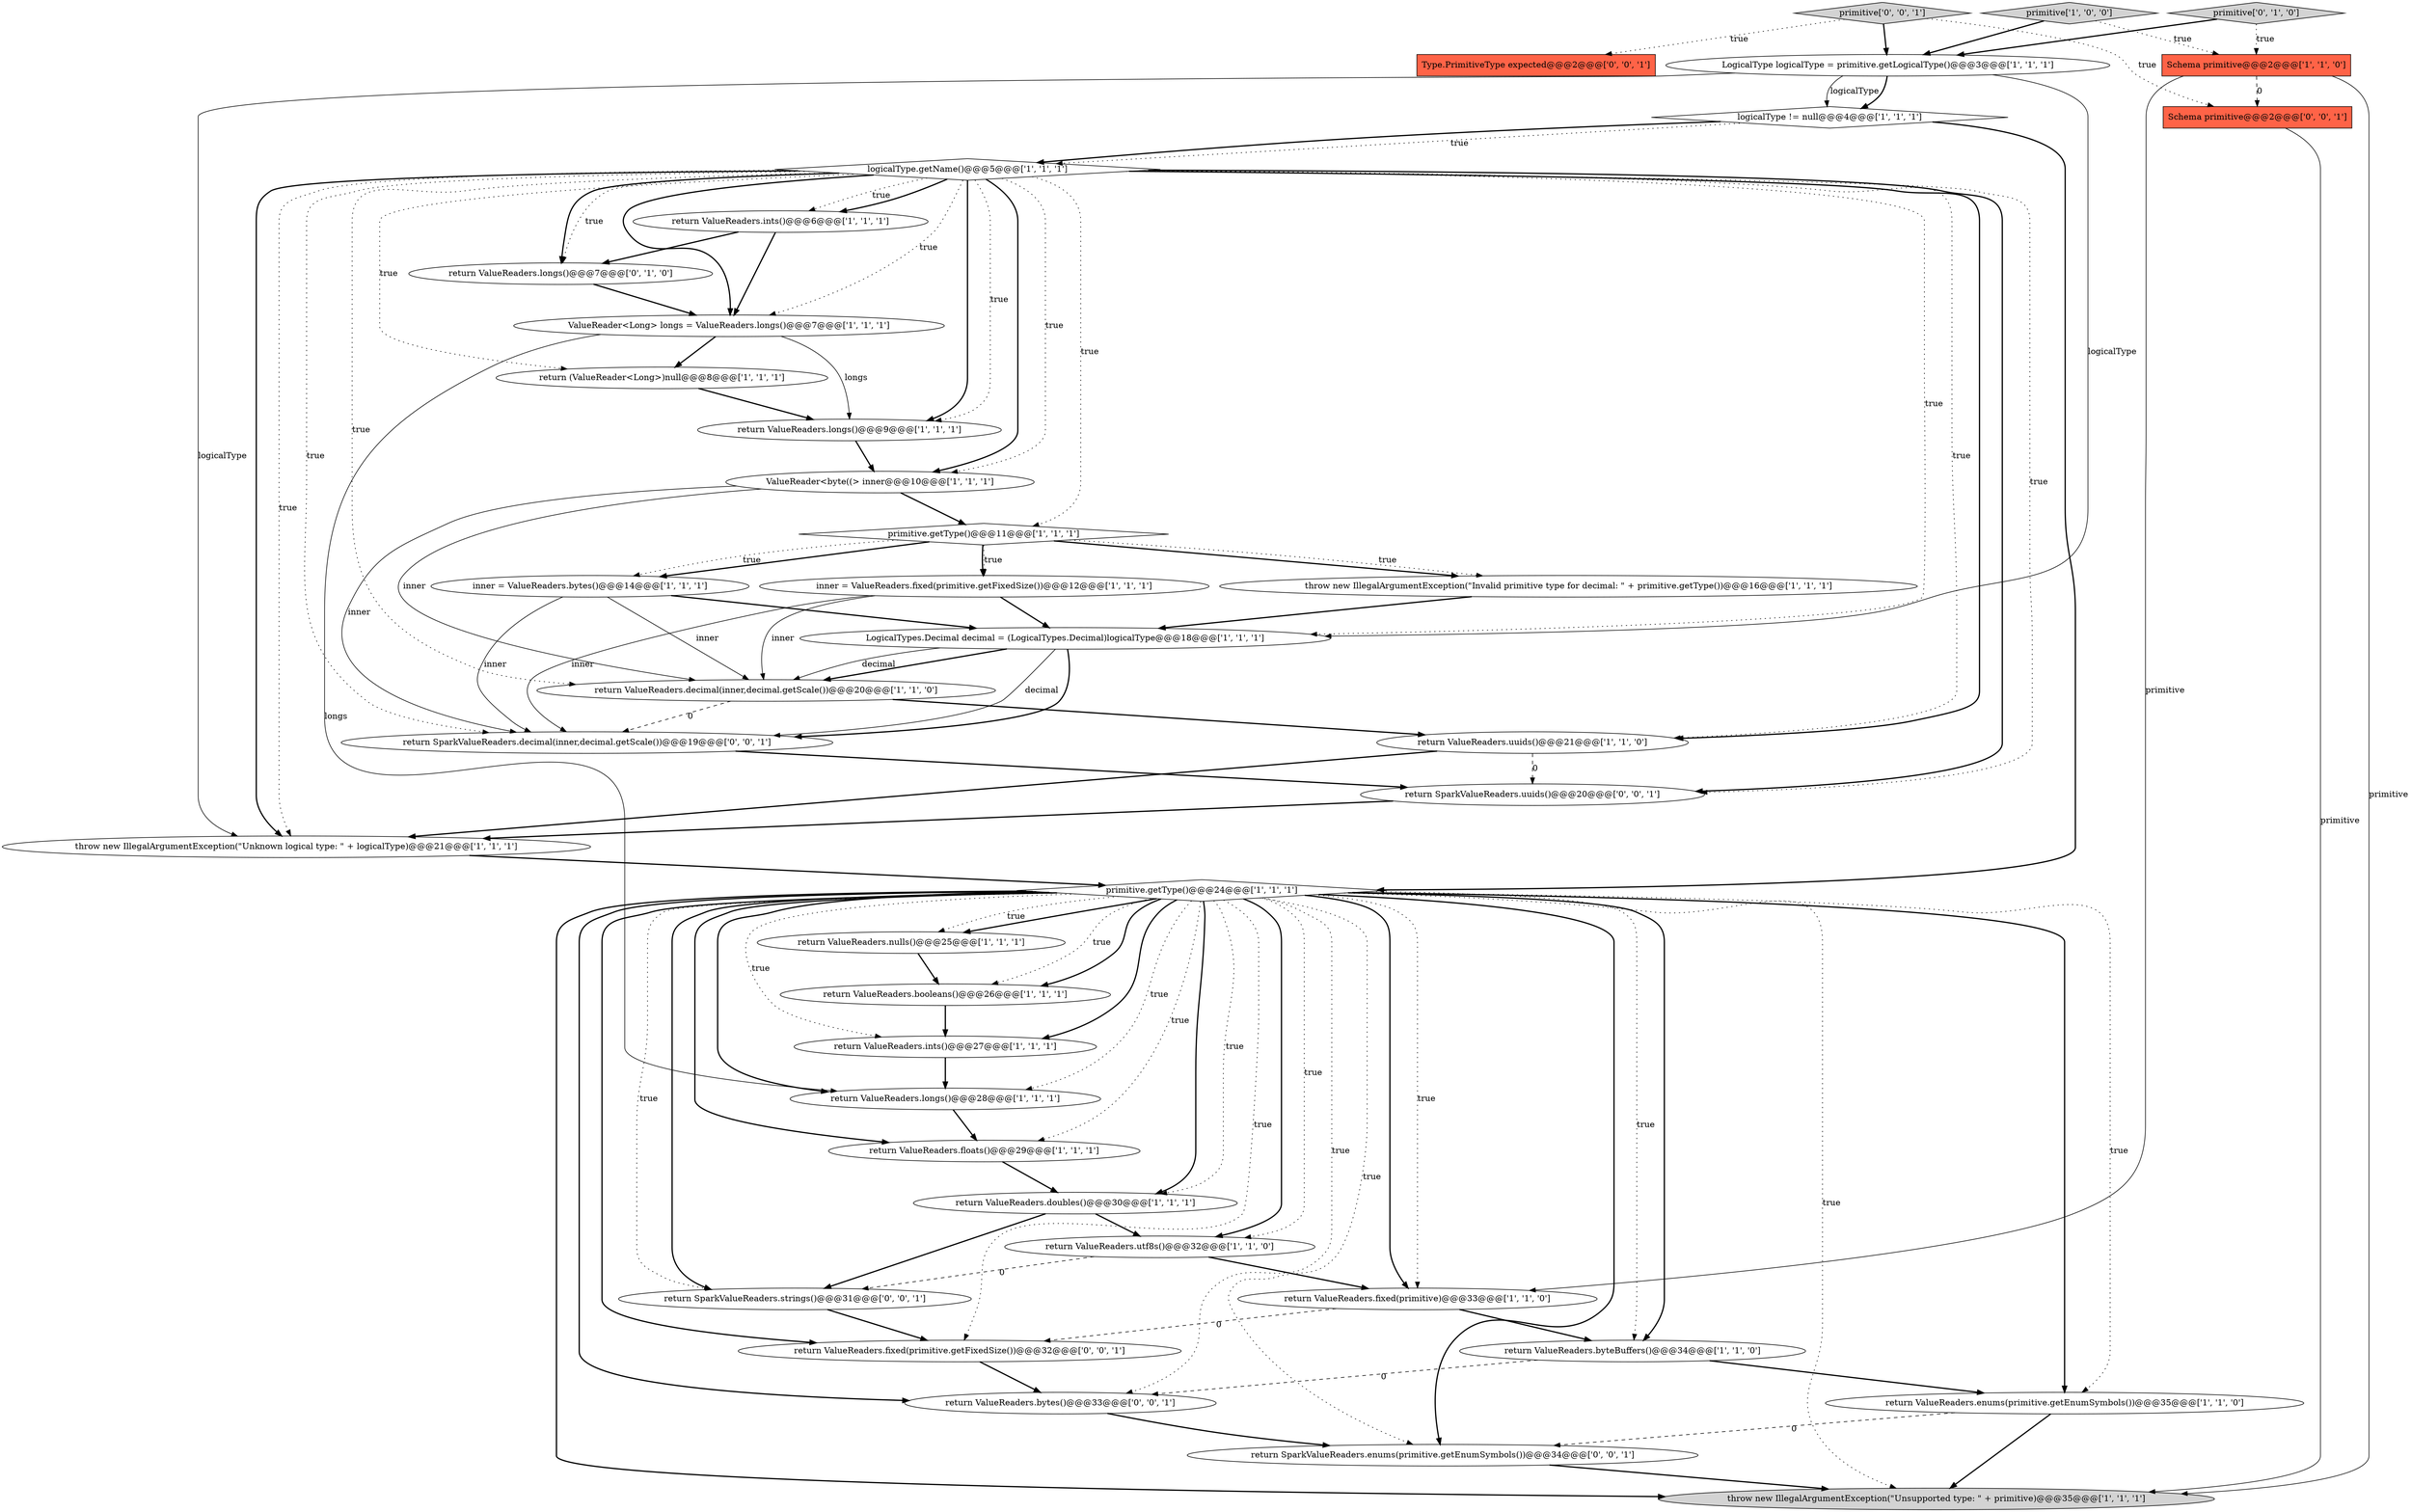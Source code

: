 digraph {
9 [style = filled, label = "return ValueReaders.byteBuffers()@@@34@@@['1', '1', '0']", fillcolor = white, shape = ellipse image = "AAA0AAABBB1BBB"];
0 [style = filled, label = "Schema primitive@@@2@@@['1', '1', '0']", fillcolor = tomato, shape = box image = "AAA0AAABBB1BBB"];
26 [style = filled, label = "LogicalTypes.Decimal decimal = (LogicalTypes.Decimal)logicalType@@@18@@@['1', '1', '1']", fillcolor = white, shape = ellipse image = "AAA0AAABBB1BBB"];
8 [style = filled, label = "return ValueReaders.longs()@@@28@@@['1', '1', '1']", fillcolor = white, shape = ellipse image = "AAA0AAABBB1BBB"];
10 [style = filled, label = "return ValueReaders.utf8s()@@@32@@@['1', '1', '0']", fillcolor = white, shape = ellipse image = "AAA0AAABBB1BBB"];
40 [style = filled, label = "Schema primitive@@@2@@@['0', '0', '1']", fillcolor = tomato, shape = box image = "AAA0AAABBB3BBB"];
39 [style = filled, label = "return SparkValueReaders.decimal(inner,decimal.getScale())@@@19@@@['0', '0', '1']", fillcolor = white, shape = ellipse image = "AAA0AAABBB3BBB"];
6 [style = filled, label = "ValueReader<Long> longs = ValueReaders.longs()@@@7@@@['1', '1', '1']", fillcolor = white, shape = ellipse image = "AAA0AAABBB1BBB"];
21 [style = filled, label = "return ValueReaders.enums(primitive.getEnumSymbols())@@@35@@@['1', '1', '0']", fillcolor = white, shape = ellipse image = "AAA0AAABBB1BBB"];
4 [style = filled, label = "ValueReader<byte((> inner@@@10@@@['1', '1', '1']", fillcolor = white, shape = ellipse image = "AAA0AAABBB1BBB"];
14 [style = filled, label = "inner = ValueReaders.fixed(primitive.getFixedSize())@@@12@@@['1', '1', '1']", fillcolor = white, shape = ellipse image = "AAA0AAABBB1BBB"];
5 [style = filled, label = "logicalType != null@@@4@@@['1', '1', '1']", fillcolor = white, shape = diamond image = "AAA0AAABBB1BBB"];
3 [style = filled, label = "return ValueReaders.doubles()@@@30@@@['1', '1', '1']", fillcolor = white, shape = ellipse image = "AAA0AAABBB1BBB"];
20 [style = filled, label = "primitive.getType()@@@11@@@['1', '1', '1']", fillcolor = white, shape = diamond image = "AAA0AAABBB1BBB"];
12 [style = filled, label = "return ValueReaders.longs()@@@9@@@['1', '1', '1']", fillcolor = white, shape = ellipse image = "AAA0AAABBB1BBB"];
23 [style = filled, label = "return ValueReaders.ints()@@@27@@@['1', '1', '1']", fillcolor = white, shape = ellipse image = "AAA0AAABBB1BBB"];
7 [style = filled, label = "throw new IllegalArgumentException(\"Invalid primitive type for decimal: \" + primitive.getType())@@@16@@@['1', '1', '1']", fillcolor = white, shape = ellipse image = "AAA0AAABBB1BBB"];
30 [style = filled, label = "primitive['0', '1', '0']", fillcolor = lightgray, shape = diamond image = "AAA0AAABBB2BBB"];
29 [style = filled, label = "return ValueReaders.fixed(primitive)@@@33@@@['1', '1', '0']", fillcolor = white, shape = ellipse image = "AAA0AAABBB1BBB"];
38 [style = filled, label = "primitive['0', '0', '1']", fillcolor = lightgray, shape = diamond image = "AAA0AAABBB3BBB"];
28 [style = filled, label = "throw new IllegalArgumentException(\"Unsupported type: \" + primitive)@@@35@@@['1', '1', '1']", fillcolor = lightgray, shape = ellipse image = "AAA0AAABBB1BBB"];
36 [style = filled, label = "return ValueReaders.fixed(primitive.getFixedSize())@@@32@@@['0', '0', '1']", fillcolor = white, shape = ellipse image = "AAA0AAABBB3BBB"];
25 [style = filled, label = "throw new IllegalArgumentException(\"Unknown logical type: \" + logicalType)@@@21@@@['1', '1', '1']", fillcolor = white, shape = ellipse image = "AAA0AAABBB1BBB"];
31 [style = filled, label = "return ValueReaders.longs()@@@7@@@['0', '1', '0']", fillcolor = white, shape = ellipse image = "AAA1AAABBB2BBB"];
32 [style = filled, label = "Type.PrimitiveType expected@@@2@@@['0', '0', '1']", fillcolor = tomato, shape = box image = "AAA0AAABBB3BBB"];
13 [style = filled, label = "return ValueReaders.decimal(inner,decimal.getScale())@@@20@@@['1', '1', '0']", fillcolor = white, shape = ellipse image = "AAA0AAABBB1BBB"];
34 [style = filled, label = "return SparkValueReaders.enums(primitive.getEnumSymbols())@@@34@@@['0', '0', '1']", fillcolor = white, shape = ellipse image = "AAA0AAABBB3BBB"];
18 [style = filled, label = "primitive.getType()@@@24@@@['1', '1', '1']", fillcolor = white, shape = diamond image = "AAA0AAABBB1BBB"];
15 [style = filled, label = "inner = ValueReaders.bytes()@@@14@@@['1', '1', '1']", fillcolor = white, shape = ellipse image = "AAA0AAABBB1BBB"];
1 [style = filled, label = "return (ValueReader<Long>)null@@@8@@@['1', '1', '1']", fillcolor = white, shape = ellipse image = "AAA0AAABBB1BBB"];
24 [style = filled, label = "return ValueReaders.booleans()@@@26@@@['1', '1', '1']", fillcolor = white, shape = ellipse image = "AAA0AAABBB1BBB"];
33 [style = filled, label = "return SparkValueReaders.uuids()@@@20@@@['0', '0', '1']", fillcolor = white, shape = ellipse image = "AAA0AAABBB3BBB"];
11 [style = filled, label = "return ValueReaders.ints()@@@6@@@['1', '1', '1']", fillcolor = white, shape = ellipse image = "AAA0AAABBB1BBB"];
37 [style = filled, label = "return SparkValueReaders.strings()@@@31@@@['0', '0', '1']", fillcolor = white, shape = ellipse image = "AAA0AAABBB3BBB"];
22 [style = filled, label = "LogicalType logicalType = primitive.getLogicalType()@@@3@@@['1', '1', '1']", fillcolor = white, shape = ellipse image = "AAA0AAABBB1BBB"];
35 [style = filled, label = "return ValueReaders.bytes()@@@33@@@['0', '0', '1']", fillcolor = white, shape = ellipse image = "AAA0AAABBB3BBB"];
2 [style = filled, label = "return ValueReaders.floats()@@@29@@@['1', '1', '1']", fillcolor = white, shape = ellipse image = "AAA0AAABBB1BBB"];
16 [style = filled, label = "primitive['1', '0', '0']", fillcolor = lightgray, shape = diamond image = "AAA0AAABBB1BBB"];
17 [style = filled, label = "return ValueReaders.uuids()@@@21@@@['1', '1', '0']", fillcolor = white, shape = ellipse image = "AAA0AAABBB1BBB"];
27 [style = filled, label = "return ValueReaders.nulls()@@@25@@@['1', '1', '1']", fillcolor = white, shape = ellipse image = "AAA0AAABBB1BBB"];
19 [style = filled, label = "logicalType.getName()@@@5@@@['1', '1', '1']", fillcolor = white, shape = diamond image = "AAA0AAABBB1BBB"];
3->10 [style = bold, label=""];
18->3 [style = dotted, label="true"];
26->39 [style = solid, label="decimal"];
19->6 [style = bold, label=""];
20->7 [style = bold, label=""];
18->37 [style = dotted, label="true"];
15->39 [style = solid, label="inner"];
19->33 [style = bold, label=""];
18->28 [style = bold, label=""];
19->11 [style = dotted, label="true"];
31->6 [style = bold, label=""];
16->0 [style = dotted, label="true"];
15->26 [style = bold, label=""];
3->37 [style = bold, label=""];
20->7 [style = dotted, label="true"];
18->24 [style = dotted, label="true"];
5->18 [style = bold, label=""];
18->21 [style = bold, label=""];
18->10 [style = dotted, label="true"];
21->34 [style = dashed, label="0"];
35->34 [style = bold, label=""];
36->35 [style = bold, label=""];
4->39 [style = solid, label="inner"];
20->14 [style = dotted, label="true"];
10->37 [style = dashed, label="0"];
38->40 [style = dotted, label="true"];
5->19 [style = dotted, label="true"];
39->33 [style = bold, label=""];
26->13 [style = bold, label=""];
0->28 [style = solid, label="primitive"];
11->31 [style = bold, label=""];
34->28 [style = bold, label=""];
4->13 [style = solid, label="inner"];
1->12 [style = bold, label=""];
6->12 [style = solid, label="longs"];
20->15 [style = bold, label=""];
18->23 [style = dotted, label="true"];
18->8 [style = dotted, label="true"];
15->13 [style = solid, label="inner"];
18->29 [style = dotted, label="true"];
13->39 [style = dashed, label="0"];
11->6 [style = bold, label=""];
40->28 [style = solid, label="primitive"];
19->20 [style = dotted, label="true"];
2->3 [style = bold, label=""];
0->29 [style = solid, label="primitive"];
8->2 [style = bold, label=""];
18->21 [style = dotted, label="true"];
19->11 [style = bold, label=""];
19->39 [style = dotted, label="true"];
14->39 [style = solid, label="inner"];
19->17 [style = dotted, label="true"];
18->8 [style = bold, label=""];
18->27 [style = bold, label=""];
18->9 [style = dotted, label="true"];
18->29 [style = bold, label=""];
26->39 [style = bold, label=""];
5->19 [style = bold, label=""];
18->34 [style = dotted, label="true"];
22->5 [style = solid, label="logicalType"];
13->17 [style = bold, label=""];
12->4 [style = bold, label=""];
18->35 [style = dotted, label="true"];
16->22 [style = bold, label=""];
14->13 [style = solid, label="inner"];
25->18 [style = bold, label=""];
19->33 [style = dotted, label="true"];
19->25 [style = bold, label=""];
18->9 [style = bold, label=""];
17->33 [style = dashed, label="0"];
19->12 [style = dotted, label="true"];
19->17 [style = bold, label=""];
18->28 [style = dotted, label="true"];
22->26 [style = solid, label="logicalType"];
19->4 [style = bold, label=""];
19->1 [style = dotted, label="true"];
18->34 [style = bold, label=""];
19->25 [style = dotted, label="true"];
30->0 [style = dotted, label="true"];
18->2 [style = dotted, label="true"];
19->6 [style = dotted, label="true"];
6->1 [style = bold, label=""];
0->40 [style = dashed, label="0"];
18->35 [style = bold, label=""];
19->26 [style = dotted, label="true"];
18->36 [style = dotted, label="true"];
18->23 [style = bold, label=""];
18->3 [style = bold, label=""];
29->9 [style = bold, label=""];
22->5 [style = bold, label=""];
19->13 [style = dotted, label="true"];
18->2 [style = bold, label=""];
24->23 [style = bold, label=""];
18->24 [style = bold, label=""];
29->36 [style = dashed, label="0"];
30->22 [style = bold, label=""];
7->26 [style = bold, label=""];
38->32 [style = dotted, label="true"];
9->21 [style = bold, label=""];
6->8 [style = solid, label="longs"];
38->22 [style = bold, label=""];
10->29 [style = bold, label=""];
14->26 [style = bold, label=""];
4->20 [style = bold, label=""];
19->31 [style = dotted, label="true"];
19->4 [style = dotted, label="true"];
20->15 [style = dotted, label="true"];
27->24 [style = bold, label=""];
37->36 [style = bold, label=""];
18->27 [style = dotted, label="true"];
26->13 [style = solid, label="decimal"];
23->8 [style = bold, label=""];
18->10 [style = bold, label=""];
22->25 [style = solid, label="logicalType"];
18->37 [style = bold, label=""];
18->36 [style = bold, label=""];
9->35 [style = dashed, label="0"];
19->31 [style = bold, label=""];
20->14 [style = bold, label=""];
33->25 [style = bold, label=""];
19->12 [style = bold, label=""];
21->28 [style = bold, label=""];
17->25 [style = bold, label=""];
}
